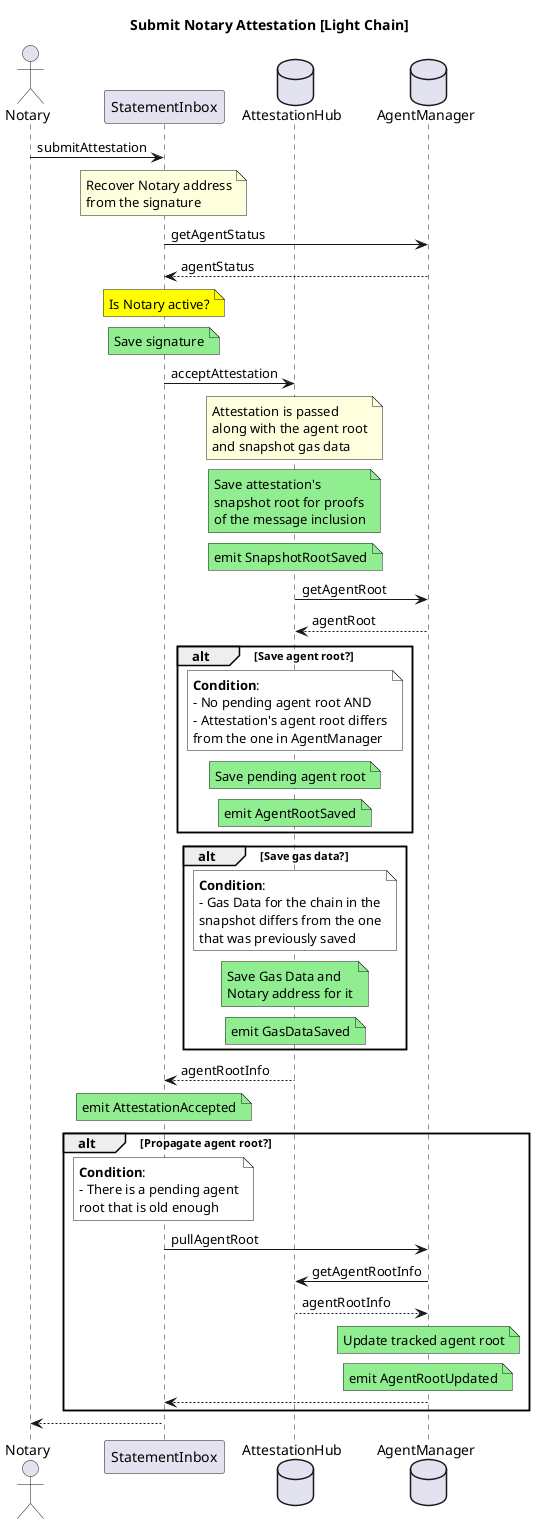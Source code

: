 @startuml SubmitAttestation
title Submit Notary Attestation [Light Chain]
' Ordering of the participants
actor "Notary" as N
participant "StatementInbox" as SI
database "AttestationHub" as AH
database "AgentManager" as AM
' Sequence of operations
N -> SI: submitAttestation
note over SI
    Recover Notary address
    from the signature
end note
SI -> AM: getAgentStatus
AM --> SI: agentStatus
note over SI #Yellow
    Is Notary active?
end note
note over SI #LightGreen
    Save signature
end note
SI -> AH: acceptAttestation
note over AH
    Attestation is passed
    along with the agent root
    and snapshot gas data
end note
note over AH #LightGreen
    Save attestation's
    snapshot root for proofs
    of the message inclusion
end note
note over AH #LightGreen
    emit SnapshotRootSaved
end note
AH -> AM: getAgentRoot
AM --> AH: agentRoot
alt Save agent root?
    note over AH #White
        **Condition**:
        - No pending agent root AND
        - Attestation's agent root differs
        from the one in AgentManager
    end note
    note over AH #LightGreen
        Save pending agent root
    end note
    note over AH #LightGreen
        emit AgentRootSaved
    end note
end
alt Save gas data?
    note over AH #White
        **Condition**:
        - Gas Data for the chain in the
        snapshot differs from the one
        that was previously saved
    end note
    note over AH #LightGreen
        Save Gas Data and
        Notary address for it
    end note
    note over AH #LightGreen
        emit GasDataSaved
    end note
end
AH --> SI: agentRootInfo
note over SI #LightGreen
    emit AttestationAccepted
end note
alt Propagate agent root?
    note over SI #White
        **Condition**:
        - There is a pending agent
        root that is old enough
    end note
    SI -> AM: pullAgentRoot
    AM -> AH: getAgentRootInfo
    AH --> AM: agentRootInfo
    note over AM #LightGreen
        Update tracked agent root
    end note
    note over AM #LightGreen
        emit AgentRootUpdated
    end note
    AM --> SI
end
SI --> N
@enduml